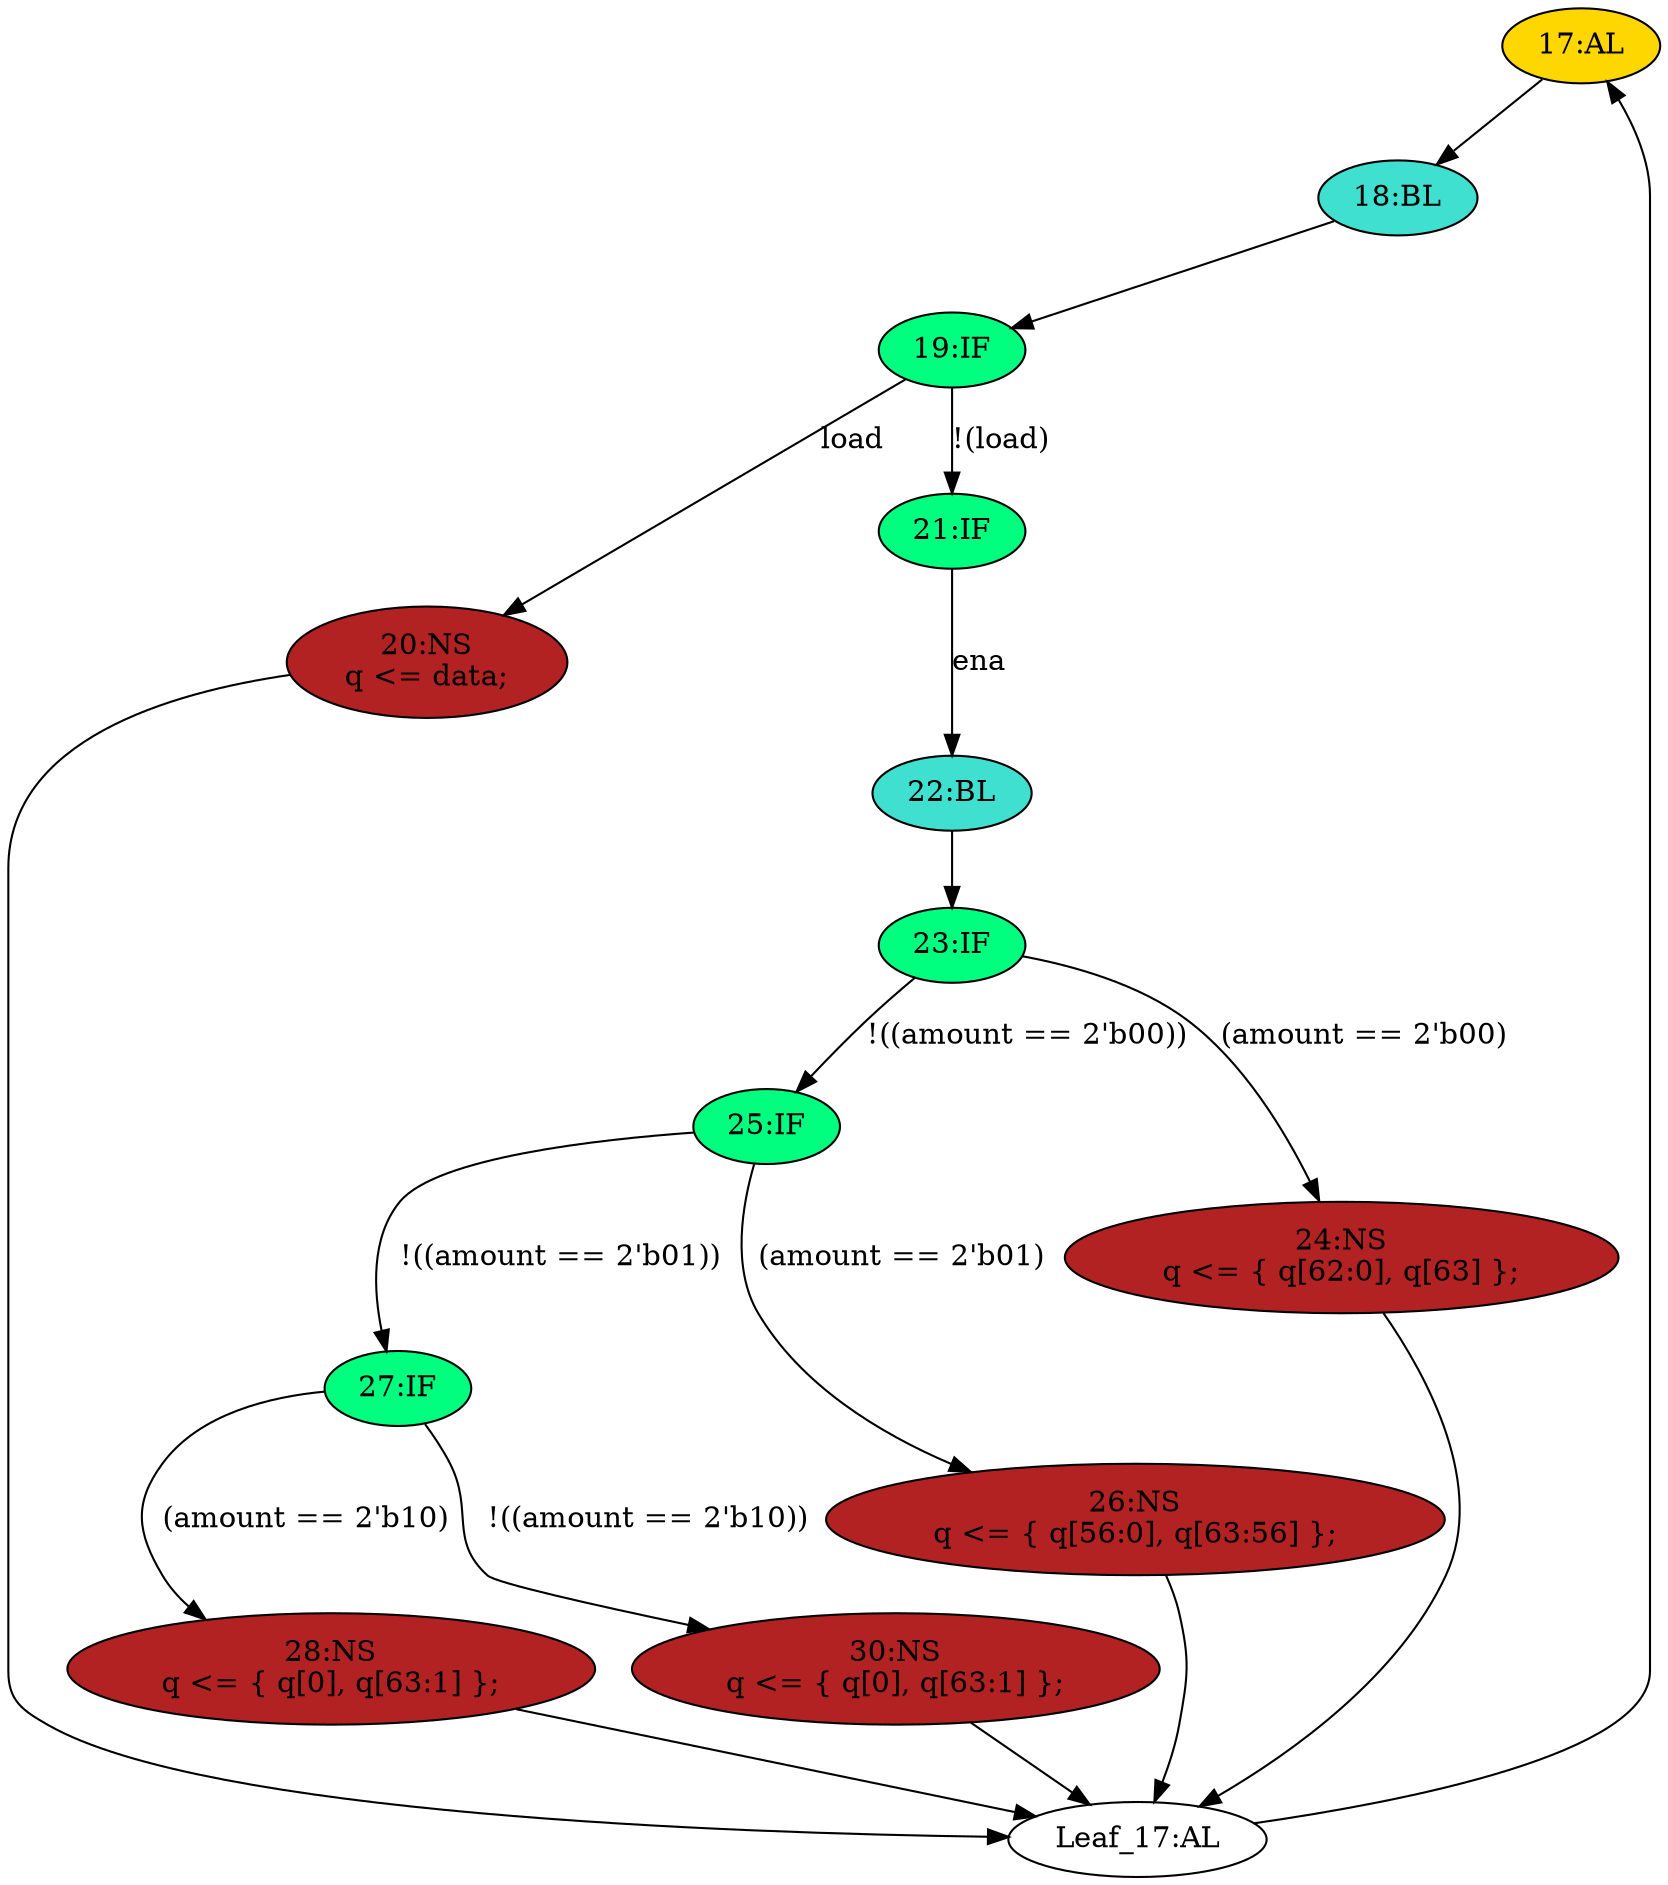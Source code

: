 strict digraph "compose( ,  )" {
	node [label="\N"];
	"17:AL"	[ast="<pyverilog.vparser.ast.Always object at 0x7efd272771d0>",
		clk_sens=True,
		fillcolor=gold,
		label="17:AL",
		sens="['clk']",
		statements="[]",
		style=filled,
		typ=Always,
		use_var="['load', 'ena', 'amount', 'data', 'q']"];
	"18:BL"	[ast="<pyverilog.vparser.ast.Block object at 0x7efd272f50d0>",
		fillcolor=turquoise,
		label="18:BL",
		statements="[]",
		style=filled,
		typ=Block];
	"17:AL" -> "18:BL"	[cond="[]",
		lineno=None];
	"27:IF"	[ast="<pyverilog.vparser.ast.IfStatement object at 0x7efd26ed8dd0>",
		fillcolor=springgreen,
		label="27:IF",
		statements="[]",
		style=filled,
		typ=IfStatement];
	"28:NS"	[ast="<pyverilog.vparser.ast.NonblockingSubstitution object at 0x7efd26ed8810>",
		fillcolor=firebrick,
		label="28:NS
q <= { q[0], q[63:1] };",
		statements="[<pyverilog.vparser.ast.NonblockingSubstitution object at 0x7efd26ed8810>]",
		style=filled,
		typ=NonblockingSubstitution];
	"27:IF" -> "28:NS"	[cond="['amount']",
		label="(amount == 2'b10)",
		lineno=27];
	"30:NS"	[ast="<pyverilog.vparser.ast.NonblockingSubstitution object at 0x7efd26ed8910>",
		fillcolor=firebrick,
		label="30:NS
q <= { q[0], q[63:1] };",
		statements="[<pyverilog.vparser.ast.NonblockingSubstitution object at 0x7efd26ed8910>]",
		style=filled,
		typ=NonblockingSubstitution];
	"27:IF" -> "30:NS"	[cond="['amount']",
		label="!((amount == 2'b10))",
		lineno=27];
	"19:IF"	[ast="<pyverilog.vparser.ast.IfStatement object at 0x7efd27263e10>",
		fillcolor=springgreen,
		label="19:IF",
		statements="[]",
		style=filled,
		typ=IfStatement];
	"20:NS"	[ast="<pyverilog.vparser.ast.NonblockingSubstitution object at 0x7efd27263610>",
		fillcolor=firebrick,
		label="20:NS
q <= data;",
		statements="[<pyverilog.vparser.ast.NonblockingSubstitution object at 0x7efd27263610>]",
		style=filled,
		typ=NonblockingSubstitution];
	"19:IF" -> "20:NS"	[cond="['load']",
		label=load,
		lineno=19];
	"21:IF"	[ast="<pyverilog.vparser.ast.IfStatement object at 0x7efd26fce550>",
		fillcolor=springgreen,
		label="21:IF",
		statements="[]",
		style=filled,
		typ=IfStatement];
	"19:IF" -> "21:IF"	[cond="['load']",
		label="!(load)",
		lineno=19];
	"Leaf_17:AL"	[def_var="['q']",
		label="Leaf_17:AL"];
	"28:NS" -> "Leaf_17:AL"	[cond="[]",
		lineno=None];
	"18:BL" -> "19:IF"	[cond="[]",
		lineno=None];
	"25:IF"	[ast="<pyverilog.vparser.ast.IfStatement object at 0x7efd272e0f90>",
		fillcolor=springgreen,
		label="25:IF",
		statements="[]",
		style=filled,
		typ=IfStatement];
	"25:IF" -> "27:IF"	[cond="['amount']",
		label="!((amount == 2'b01))",
		lineno=25];
	"26:NS"	[ast="<pyverilog.vparser.ast.NonblockingSubstitution object at 0x7efd272e0650>",
		fillcolor=firebrick,
		label="26:NS
q <= { q[56:0], q[63:56] };",
		statements="[<pyverilog.vparser.ast.NonblockingSubstitution object at 0x7efd272e0650>]",
		style=filled,
		typ=NonblockingSubstitution];
	"25:IF" -> "26:NS"	[cond="['amount']",
		label="(amount == 2'b01)",
		lineno=25];
	"20:NS" -> "Leaf_17:AL"	[cond="[]",
		lineno=None];
	"26:NS" -> "Leaf_17:AL"	[cond="[]",
		lineno=None];
	"24:NS"	[ast="<pyverilog.vparser.ast.NonblockingSubstitution object at 0x7efd27266e90>",
		fillcolor=firebrick,
		label="24:NS
q <= { q[62:0], q[63] };",
		statements="[<pyverilog.vparser.ast.NonblockingSubstitution object at 0x7efd27266e90>]",
		style=filled,
		typ=NonblockingSubstitution];
	"24:NS" -> "Leaf_17:AL"	[cond="[]",
		lineno=None];
	"23:IF"	[ast="<pyverilog.vparser.ast.IfStatement object at 0x7efd27266850>",
		fillcolor=springgreen,
		label="23:IF",
		statements="[]",
		style=filled,
		typ=IfStatement];
	"23:IF" -> "25:IF"	[cond="['amount']",
		label="!((amount == 2'b00))",
		lineno=23];
	"23:IF" -> "24:NS"	[cond="['amount']",
		label="(amount == 2'b00)",
		lineno=23];
	"22:BL"	[ast="<pyverilog.vparser.ast.Block object at 0x7efd26fcecd0>",
		fillcolor=turquoise,
		label="22:BL",
		statements="[]",
		style=filled,
		typ=Block];
	"21:IF" -> "22:BL"	[cond="['ena']",
		label=ena,
		lineno=21];
	"30:NS" -> "Leaf_17:AL"	[cond="[]",
		lineno=None];
	"22:BL" -> "23:IF"	[cond="[]",
		lineno=None];
	"Leaf_17:AL" -> "17:AL";
}
